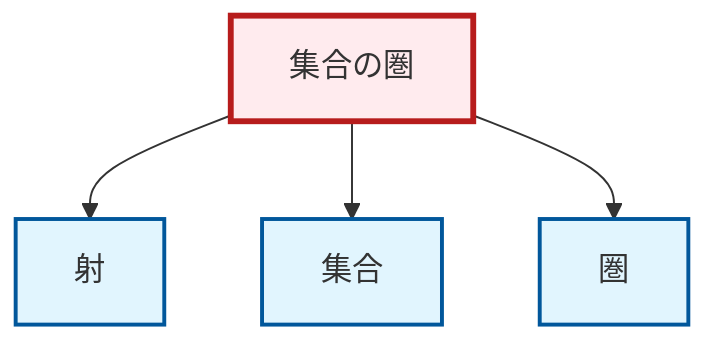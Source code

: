graph TD
    classDef definition fill:#e1f5fe,stroke:#01579b,stroke-width:2px
    classDef theorem fill:#f3e5f5,stroke:#4a148c,stroke-width:2px
    classDef axiom fill:#fff3e0,stroke:#e65100,stroke-width:2px
    classDef example fill:#e8f5e9,stroke:#1b5e20,stroke-width:2px
    classDef current fill:#ffebee,stroke:#b71c1c,stroke-width:3px
    def-set["集合"]:::definition
    def-category["圏"]:::definition
    ex-set-category["集合の圏"]:::example
    def-morphism["射"]:::definition
    ex-set-category --> def-morphism
    ex-set-category --> def-set
    ex-set-category --> def-category
    class ex-set-category current